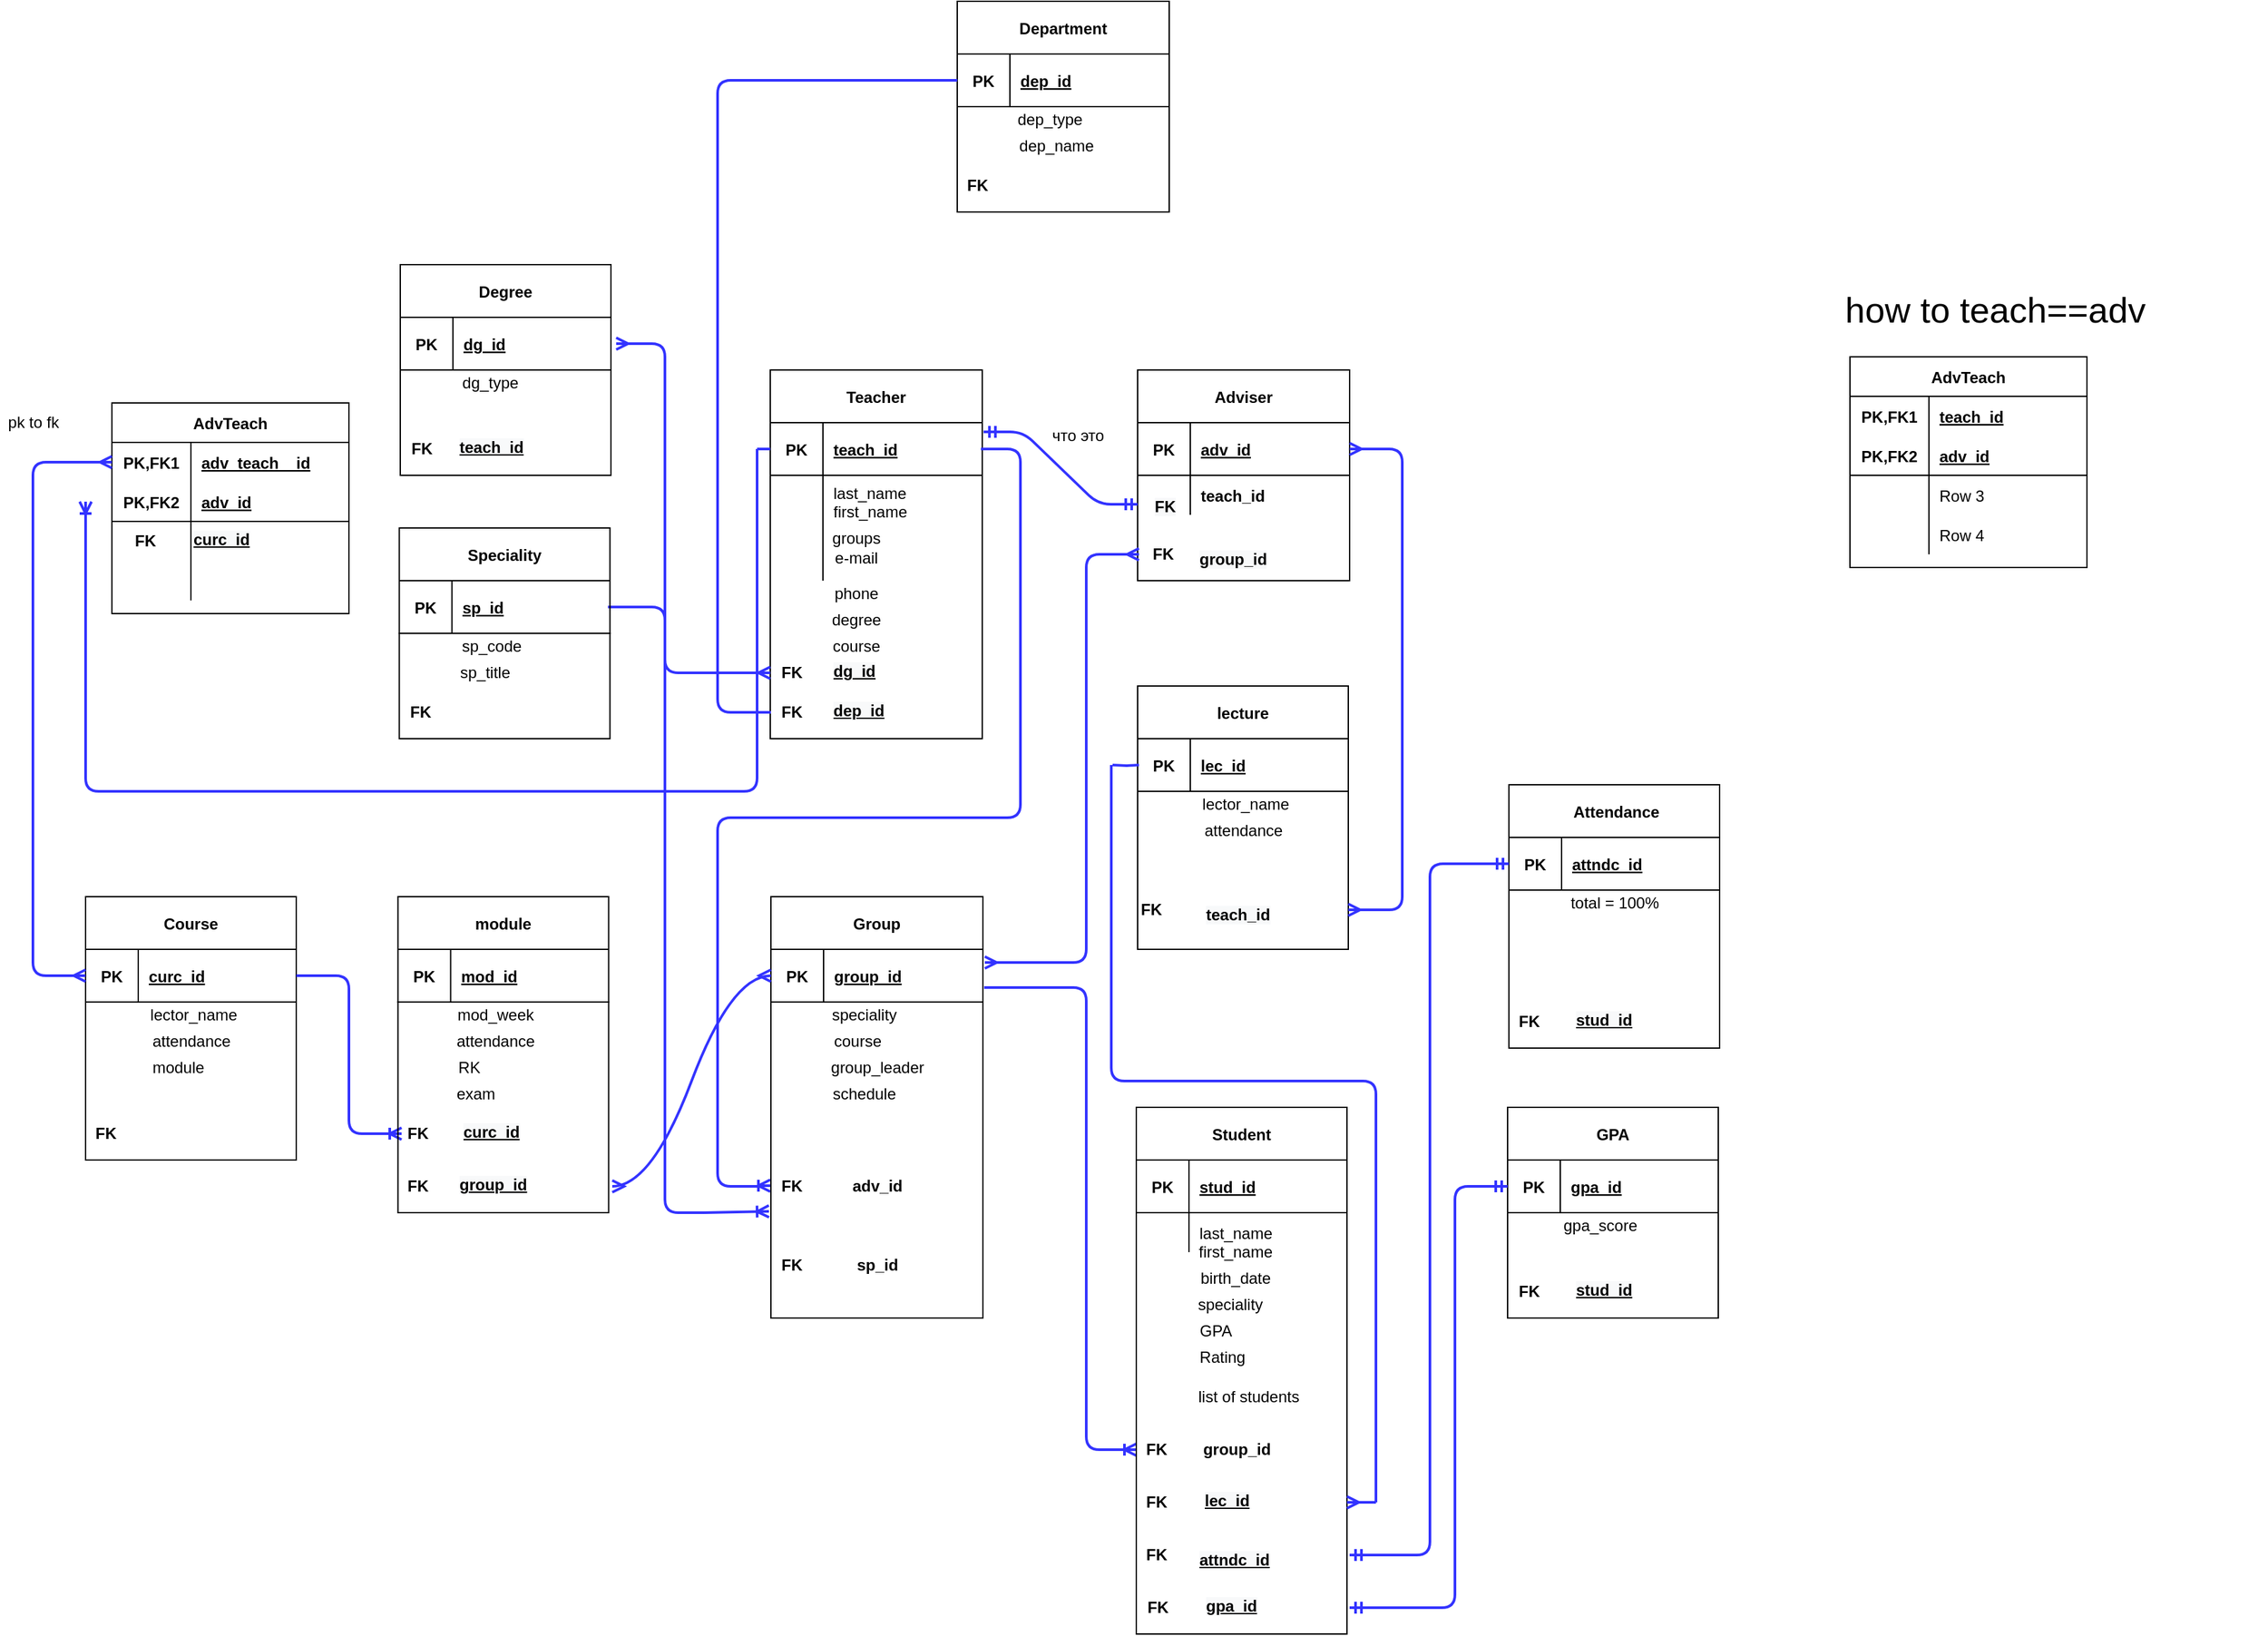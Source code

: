 <mxfile version="13.6.10" type="github"><diagram id="R2lEEEUBdFMjLlhIrx00" name="Page-1"><mxGraphModel dx="1636" dy="1722" grid="1" gridSize="10" guides="1" tooltips="1" connect="1" arrows="1" fold="1" page="1" pageScale="1" pageWidth="850" pageHeight="1100" math="0" shadow="0" extFonts="Permanent Marker^https://fonts.googleapis.com/css?family=Permanent+Marker"><root><mxCell id="0"/><mxCell id="1" parent="0"/><mxCell id="i5uj6cN08diidUBK15VX-18" value="&lt;b&gt;FK&lt;/b&gt;" style="text;html=1;align=center;verticalAlign=middle;resizable=0;points=[];autosize=1;" parent="1" vertex="1"><mxGeometry x="358" y="970" width="30" height="20" as="geometry"/></mxCell><mxCell id="i5uj6cN08diidUBK15VX-21" value="first_name" style="text;html=1;align=center;verticalAlign=middle;resizable=0;points=[];autosize=1;" parent="1" vertex="1"><mxGeometry x="398" y="820" width="70" height="20" as="geometry"/></mxCell><mxCell id="i5uj6cN08diidUBK15VX-23" value="birth_date" style="text;html=1;align=center;verticalAlign=middle;resizable=0;points=[];autosize=1;" parent="1" vertex="1"><mxGeometry x="398" y="840" width="70" height="20" as="geometry"/></mxCell><mxCell id="i5uj6cN08diidUBK15VX-24" value="speciality" style="text;html=1;align=center;verticalAlign=middle;resizable=0;points=[];autosize=1;" parent="1" vertex="1"><mxGeometry x="399" y="860" width="60" height="20" as="geometry"/></mxCell><mxCell id="i5uj6cN08diidUBK15VX-26" value="GPA" style="text;html=1;align=center;verticalAlign=middle;resizable=0;points=[];autosize=1;" parent="1" vertex="1"><mxGeometry x="398" y="880" width="40" height="20" as="geometry"/></mxCell><mxCell id="i5uj6cN08diidUBK15VX-27" value="Rating" style="text;html=1;align=center;verticalAlign=middle;resizable=0;points=[];autosize=1;" parent="1" vertex="1"><mxGeometry x="398" y="900" width="50" height="20" as="geometry"/></mxCell><mxCell id="i5uj6cN08diidUBK15VX-62" value="speciality" style="text;html=1;align=center;verticalAlign=middle;resizable=0;points=[];autosize=1;" parent="1" vertex="1"><mxGeometry x="120.5" y="640" width="60" height="20" as="geometry"/></mxCell><mxCell id="i5uj6cN08diidUBK15VX-64" value="course" style="text;html=1;align=center;verticalAlign=middle;resizable=0;points=[];autosize=1;" parent="1" vertex="1"><mxGeometry x="120.5" y="660" width="50" height="20" as="geometry"/></mxCell><mxCell id="i5uj6cN08diidUBK15VX-66" value="group_leader" style="text;html=1;align=center;verticalAlign=middle;resizable=0;points=[];autosize=1;" parent="1" vertex="1"><mxGeometry x="115.5" y="680" width="90" height="20" as="geometry"/></mxCell><mxCell id="i5uj6cN08diidUBK15VX-68" value="schedule" style="text;html=1;align=center;verticalAlign=middle;resizable=0;points=[];autosize=1;" parent="1" vertex="1"><mxGeometry x="120.5" y="700" width="60" height="20" as="geometry"/></mxCell><mxCell id="i5uj6cN08diidUBK15VX-71" value="&lt;b&gt;FK&lt;/b&gt;" style="text;html=1;align=center;verticalAlign=middle;resizable=0;points=[];autosize=1;" parent="1" vertex="1"><mxGeometry x="80.5" y="770" width="30" height="20" as="geometry"/></mxCell><mxCell id="i5uj6cN08diidUBK15VX-191" value="Teacher" style="shape=table;startSize=40;container=1;collapsible=1;childLayout=tableLayout;fixedRows=1;rowLines=0;fontStyle=1;align=center;resizeLast=1;" parent="1" vertex="1"><mxGeometry x="80" y="160" width="161" height="280" as="geometry"/></mxCell><mxCell id="i5uj6cN08diidUBK15VX-192" value="" style="shape=partialRectangle;collapsible=0;dropTarget=0;pointerEvents=0;fillColor=none;points=[[0,0.5],[1,0.5]];portConstraint=eastwest;top=0;left=0;right=0;bottom=1;" parent="i5uj6cN08diidUBK15VX-191" vertex="1"><mxGeometry y="40" width="161" height="40" as="geometry"/></mxCell><mxCell id="i5uj6cN08diidUBK15VX-193" value="PK" style="shape=partialRectangle;overflow=hidden;connectable=0;fillColor=none;top=0;left=0;bottom=0;right=0;fontStyle=1;" parent="i5uj6cN08diidUBK15VX-192" vertex="1"><mxGeometry width="40" height="40" as="geometry"/></mxCell><mxCell id="i5uj6cN08diidUBK15VX-194" value="teach_id" style="shape=partialRectangle;overflow=hidden;connectable=0;fillColor=none;top=0;left=0;bottom=0;right=0;align=left;spacingLeft=6;fontStyle=5;" parent="i5uj6cN08diidUBK15VX-192" vertex="1"><mxGeometry x="40" width="121" height="40" as="geometry"/></mxCell><mxCell id="i5uj6cN08diidUBK15VX-198" style="edgeStyle=orthogonalEdgeStyle;rounded=0;orthogonalLoop=1;jettySize=auto;html=1;exitX=1;exitY=0.5;exitDx=0;exitDy=0;" parent="i5uj6cN08diidUBK15VX-191" source="i5uj6cN08diidUBK15VX-192" target="i5uj6cN08diidUBK15VX-192" edge="1"><mxGeometry relative="1" as="geometry"/></mxCell><mxCell id="i5uj6cN08diidUBK15VX-229" value="" style="shape=partialRectangle;collapsible=0;dropTarget=0;pointerEvents=0;fillColor=none;points=[[0,0.5],[1,0.5]];portConstraint=eastwest;top=0;left=0;right=0;bottom=0;" parent="i5uj6cN08diidUBK15VX-191" vertex="1"><mxGeometry y="80" width="161" height="40" as="geometry"/></mxCell><mxCell id="i5uj6cN08diidUBK15VX-230" value="" style="shape=partialRectangle;overflow=hidden;connectable=0;fillColor=none;top=0;left=0;bottom=0;right=0;" parent="i5uj6cN08diidUBK15VX-229" vertex="1"><mxGeometry width="40" height="40" as="geometry"/></mxCell><mxCell id="i5uj6cN08diidUBK15VX-231" value="last_name&#10;first_name" style="shape=partialRectangle;overflow=hidden;connectable=0;fillColor=none;top=0;left=0;bottom=0;right=0;align=left;spacingLeft=6;" parent="i5uj6cN08diidUBK15VX-229" vertex="1"><mxGeometry x="40" width="121" height="40" as="geometry"/></mxCell><mxCell id="i5uj6cN08diidUBK15VX-195" value="" style="shape=partialRectangle;collapsible=0;dropTarget=0;pointerEvents=0;fillColor=none;points=[[0,0.5],[1,0.5]];portConstraint=eastwest;top=0;left=0;right=0;bottom=0;" parent="i5uj6cN08diidUBK15VX-191" vertex="1"><mxGeometry y="120" width="161" height="40" as="geometry"/></mxCell><mxCell id="i5uj6cN08diidUBK15VX-196" value="" style="shape=partialRectangle;overflow=hidden;connectable=0;fillColor=none;top=0;left=0;bottom=0;right=0;" parent="i5uj6cN08diidUBK15VX-195" vertex="1"><mxGeometry width="40" height="40" as="geometry"/></mxCell><mxCell id="i5uj6cN08diidUBK15VX-197" value="" style="shape=partialRectangle;overflow=hidden;connectable=0;fillColor=none;top=0;left=0;bottom=0;right=0;align=left;spacingLeft=6;" parent="i5uj6cN08diidUBK15VX-195" vertex="1"><mxGeometry x="40" width="121" height="40" as="geometry"/></mxCell><mxCell id="i5uj6cN08diidUBK15VX-94" value="dep_type" style="text;html=1;align=center;verticalAlign=middle;resizable=0;points=[];autosize=1;" parent="1" vertex="1"><mxGeometry x="262" y="-40" width="60" height="20" as="geometry"/></mxCell><mxCell id="i5uj6cN08diidUBK15VX-95" value="dep_name" style="text;html=1;align=center;verticalAlign=middle;resizable=0;points=[];autosize=1;" parent="1" vertex="1"><mxGeometry x="262" y="-20" width="70" height="20" as="geometry"/></mxCell><mxCell id="i5uj6cN08diidUBK15VX-99" value="&lt;b&gt;FK&lt;/b&gt;" style="text;html=1;align=center;verticalAlign=middle;resizable=0;points=[];autosize=1;" parent="1" vertex="1"><mxGeometry x="222" y="10" width="30" height="20" as="geometry"/></mxCell><mxCell id="i5uj6cN08diidUBK15VX-100" value="sp_code" style="text;html=1;align=center;verticalAlign=middle;resizable=0;points=[];autosize=1;" parent="1" vertex="1"><mxGeometry x="-161.75" y="360" width="60" height="20" as="geometry"/></mxCell><mxCell id="i5uj6cN08diidUBK15VX-102" value="&lt;b&gt;FK&lt;/b&gt;" style="text;html=1;align=center;verticalAlign=middle;resizable=0;points=[];autosize=1;" parent="1" vertex="1"><mxGeometry x="-200.75" y="410" width="30" height="20" as="geometry"/></mxCell><mxCell id="i5uj6cN08diidUBK15VX-108" value="mod_week" style="text;html=1;align=center;verticalAlign=middle;resizable=0;points=[];autosize=1;" parent="1" vertex="1"><mxGeometry x="-163.75" y="640" width="70" height="20" as="geometry"/></mxCell><mxCell id="i5uj6cN08diidUBK15VX-109" value="attendance" style="text;html=1;align=center;verticalAlign=middle;resizable=0;points=[];autosize=1;" parent="1" vertex="1"><mxGeometry x="-163.75" y="660" width="70" height="20" as="geometry"/></mxCell><mxCell id="i5uj6cN08diidUBK15VX-110" value="&lt;b&gt;FK&lt;/b&gt;" style="text;html=1;align=center;verticalAlign=middle;resizable=0;points=[];autosize=1;" parent="1" vertex="1"><mxGeometry x="-202.75" y="730" width="30" height="20" as="geometry"/></mxCell><mxCell id="i5uj6cN08diidUBK15VX-185" value="degree" style="text;html=1;align=center;verticalAlign=middle;resizable=0;points=[];autosize=1;" parent="1" vertex="1"><mxGeometry x="120" y="340" width="50" height="20" as="geometry"/></mxCell><mxCell id="i5uj6cN08diidUBK15VX-187" value="phone" style="text;html=1;align=center;verticalAlign=middle;resizable=0;points=[];autosize=1;" parent="1" vertex="1"><mxGeometry x="120" y="320" width="50" height="20" as="geometry"/></mxCell><mxCell id="i5uj6cN08diidUBK15VX-188" value="course" style="text;html=1;align=center;verticalAlign=middle;resizable=0;points=[];autosize=1;" parent="1" vertex="1"><mxGeometry x="120" y="360" width="50" height="20" as="geometry"/></mxCell><mxCell id="i5uj6cN08diidUBK15VX-189" value="groups&lt;br&gt;e-mail" style="text;html=1;align=center;verticalAlign=middle;resizable=0;points=[];autosize=1;" parent="1" vertex="1"><mxGeometry x="120" y="280" width="50" height="30" as="geometry"/></mxCell><mxCell id="i5uj6cN08diidUBK15VX-190" value="&lt;b&gt;FK&lt;/b&gt;" style="text;html=1;align=center;verticalAlign=middle;resizable=0;points=[];autosize=1;" parent="1" vertex="1"><mxGeometry x="80.5" y="410" width="30" height="20" as="geometry"/></mxCell><mxCell id="i5uj6cN08diidUBK15VX-220" value="&lt;b&gt;group_id&lt;/b&gt;" style="text;html=1;align=center;verticalAlign=middle;resizable=0;points=[];autosize=1;" parent="1" vertex="1"><mxGeometry x="399" y="970" width="70" height="20" as="geometry"/></mxCell><mxCell id="t2gqi0FVWNy471JVDvcs-2" value="" style="edgeStyle=elbowEdgeStyle;fontSize=12;html=1;endArrow=ERoneToMany;strokeWidth=2;strokeColor=#3333FF;endFill=0;exitX=1.006;exitY=0.725;exitDx=0;exitDy=0;exitPerimeter=0;" parent="1" source="i5uj6cN08diidUBK15VX-53" edge="1"><mxGeometry width="100" height="100" relative="1" as="geometry"><mxPoint x="249" y="630" as="sourcePoint"/><mxPoint x="358" y="980" as="targetPoint"/><Array as="points"><mxPoint x="320" y="760"/></Array></mxGeometry></mxCell><mxCell id="t2gqi0FVWNy471JVDvcs-3" value="" style="edgeStyle=entityRelationEdgeStyle;fontSize=12;html=1;endArrow=none;strokeColor=#3333FF;strokeWidth=2;endFill=0;" parent="1" edge="1"><mxGeometry width="100" height="100" relative="1" as="geometry"><mxPoint x="240" y="220" as="sourcePoint"/><mxPoint x="70" y="780" as="targetPoint"/></mxGeometry></mxCell><mxCell id="t2gqi0FVWNy471JVDvcs-4" value="&lt;b&gt;adv_id&lt;/b&gt;" style="text;html=1;align=center;verticalAlign=middle;resizable=0;points=[];autosize=1;" parent="1" vertex="1"><mxGeometry x="136" y="770" width="50" height="20" as="geometry"/></mxCell><mxCell id="t2gqi0FVWNy471JVDvcs-5" value="&lt;meta charset=&quot;utf-8&quot;&gt;&lt;b style=&quot;color: rgb(0, 0, 0); font-family: helvetica; font-size: 12px; font-style: normal; letter-spacing: normal; text-align: center; text-indent: 0px; text-transform: none; word-spacing: 0px; background-color: rgb(248, 249, 250);&quot;&gt;FK&lt;/b&gt;" style="text;whiteSpace=wrap;html=1;" parent="1" vertex="1"><mxGeometry x="370" y="250" width="40" height="30" as="geometry"/></mxCell><mxCell id="i5uj6cN08diidUBK15VX-28" value="Adviser" style="shape=table;startSize=40;container=1;collapsible=1;childLayout=tableLayout;fixedRows=1;rowLines=0;fontStyle=1;align=center;resizeLast=1;" parent="1" vertex="1"><mxGeometry x="359" y="160" width="161" height="160" as="geometry"/></mxCell><mxCell id="i5uj6cN08diidUBK15VX-29" value="" style="shape=partialRectangle;collapsible=0;dropTarget=0;pointerEvents=0;fillColor=none;points=[[0,0.5],[1,0.5]];portConstraint=eastwest;top=0;left=0;right=0;bottom=1;" parent="i5uj6cN08diidUBK15VX-28" vertex="1"><mxGeometry y="40" width="161" height="40" as="geometry"/></mxCell><mxCell id="i5uj6cN08diidUBK15VX-30" value="PK" style="shape=partialRectangle;overflow=hidden;connectable=0;fillColor=none;top=0;left=0;bottom=0;right=0;fontStyle=1;" parent="i5uj6cN08diidUBK15VX-29" vertex="1"><mxGeometry width="40" height="40" as="geometry"/></mxCell><mxCell id="i5uj6cN08diidUBK15VX-31" value="adv_id" style="shape=partialRectangle;overflow=hidden;connectable=0;fillColor=none;top=0;left=0;bottom=0;right=0;align=left;spacingLeft=6;fontStyle=5;" parent="i5uj6cN08diidUBK15VX-29" vertex="1"><mxGeometry x="40" width="121" height="40" as="geometry"/></mxCell><mxCell id="i5uj6cN08diidUBK15VX-35" style="edgeStyle=orthogonalEdgeStyle;rounded=0;orthogonalLoop=1;jettySize=auto;html=1;exitX=1;exitY=0.5;exitDx=0;exitDy=0;" parent="i5uj6cN08diidUBK15VX-28" source="i5uj6cN08diidUBK15VX-29" target="i5uj6cN08diidUBK15VX-29" edge="1"><mxGeometry relative="1" as="geometry"/></mxCell><mxCell id="i5uj6cN08diidUBK15VX-32" value="" style="shape=partialRectangle;collapsible=0;dropTarget=0;pointerEvents=0;fillColor=none;points=[[0,0.5],[1,0.5]];portConstraint=eastwest;top=0;left=0;right=0;bottom=0;" parent="i5uj6cN08diidUBK15VX-28" vertex="1"><mxGeometry y="80" width="161" height="30" as="geometry"/></mxCell><mxCell id="i5uj6cN08diidUBK15VX-33" value="" style="shape=partialRectangle;overflow=hidden;connectable=0;fillColor=none;top=0;left=0;bottom=0;right=0;" parent="i5uj6cN08diidUBK15VX-32" vertex="1"><mxGeometry width="40" height="30" as="geometry"/></mxCell><mxCell id="i5uj6cN08diidUBK15VX-34" value="teach_id" style="shape=partialRectangle;overflow=hidden;connectable=0;fillColor=none;top=0;left=0;bottom=0;right=0;align=left;spacingLeft=6;fontStyle=1" parent="i5uj6cN08diidUBK15VX-32" vertex="1"><mxGeometry x="40" width="121" height="30" as="geometry"/></mxCell><mxCell id="t2gqi0FVWNy471JVDvcs-6" value="" style="edgeStyle=entityRelationEdgeStyle;fontSize=12;html=1;endArrow=ERmandOne;startArrow=ERmandOne;strokeColor=#3333FF;strokeWidth=2;entryX=0;entryY=0.734;entryDx=0;entryDy=0;entryPerimeter=0;exitX=1.006;exitY=0.175;exitDx=0;exitDy=0;exitPerimeter=0;" parent="1" source="i5uj6cN08diidUBK15VX-192" target="i5uj6cN08diidUBK15VX-32" edge="1"><mxGeometry width="100" height="100" relative="1" as="geometry"><mxPoint x="-20" y="430" as="sourcePoint"/><mxPoint x="80" y="330" as="targetPoint"/></mxGeometry></mxCell><mxCell id="t2gqi0FVWNy471JVDvcs-7" value="&amp;nbsp; &amp;nbsp; &amp;nbsp; &amp;nbsp;lector_name" style="text;html=1;align=center;verticalAlign=middle;resizable=0;points=[];autosize=1;" parent="1" vertex="1"><mxGeometry x="379" y="480" width="100" height="20" as="geometry"/></mxCell><mxCell id="t2gqi0FVWNy471JVDvcs-8" value="attendance" style="text;html=1;align=center;verticalAlign=middle;resizable=0;points=[];autosize=1;" parent="1" vertex="1"><mxGeometry x="404" y="500" width="70" height="20" as="geometry"/></mxCell><mxCell id="t2gqi0FVWNy471JVDvcs-9" value="&lt;b&gt;FK&lt;/b&gt;" style="text;html=1;align=center;verticalAlign=middle;resizable=0;points=[];autosize=1;" parent="1" vertex="1"><mxGeometry x="354" y="560" width="30" height="20" as="geometry"/></mxCell><mxCell id="t2gqi0FVWNy471JVDvcs-16" value="sp_title" style="text;html=1;align=center;verticalAlign=middle;resizable=0;points=[];autosize=1;" parent="1" vertex="1"><mxGeometry x="-161.75" y="380" width="50" height="20" as="geometry"/></mxCell><mxCell id="t2gqi0FVWNy471JVDvcs-17" value="" style="edgeStyle=entityRelationEdgeStyle;fontSize=12;html=1;endArrow=ERoneToMany;strokeWidth=2;exitX=1.016;exitY=0.109;exitDx=0;exitDy=0;exitPerimeter=0;strokeColor=none;rounded=0;" parent="1" source="i5uj6cN08diidUBK15VX-103" edge="1"><mxGeometry width="100" height="100" relative="1" as="geometry"><mxPoint x="10" y="300" as="sourcePoint"/><mxPoint x="70" y="790" as="targetPoint"/></mxGeometry></mxCell><mxCell id="t2gqi0FVWNy471JVDvcs-18" value="" style="edgeStyle=entityRelationEdgeStyle;fontSize=12;html=1;endArrow=none;strokeColor=#3333FF;strokeWidth=2;rounded=1;endFill=0;" parent="1" edge="1"><mxGeometry width="100" height="100" relative="1" as="geometry"><mxPoint x="-30" y="340" as="sourcePoint"/><mxPoint x="30" y="800" as="targetPoint"/></mxGeometry></mxCell><mxCell id="t2gqi0FVWNy471JVDvcs-19" value="&lt;b&gt;FK&lt;/b&gt;" style="text;html=1;align=center;verticalAlign=middle;resizable=0;points=[];autosize=1;" parent="1" vertex="1"><mxGeometry x="80.5" y="830" width="30" height="20" as="geometry"/></mxCell><mxCell id="t2gqi0FVWNy471JVDvcs-20" value="&lt;b&gt;sp_id&lt;/b&gt;" style="text;html=1;align=center;verticalAlign=middle;resizable=0;points=[];autosize=1;" parent="1" vertex="1"><mxGeometry x="136" y="830" width="50" height="20" as="geometry"/></mxCell><mxCell id="t2gqi0FVWNy471JVDvcs-11" value="lecture" style="shape=table;startSize=40;container=1;collapsible=1;childLayout=tableLayout;fixedRows=1;rowLines=0;fontStyle=1;align=center;resizeLast=1;" parent="1" vertex="1"><mxGeometry x="359" y="400" width="160" height="200" as="geometry"/></mxCell><mxCell id="t2gqi0FVWNy471JVDvcs-12" value="" style="shape=partialRectangle;collapsible=0;dropTarget=0;pointerEvents=0;fillColor=none;points=[[0,0.5],[1,0.5]];portConstraint=eastwest;top=0;left=0;right=0;bottom=1;" parent="t2gqi0FVWNy471JVDvcs-11" vertex="1"><mxGeometry y="40" width="160" height="40" as="geometry"/></mxCell><mxCell id="t2gqi0FVWNy471JVDvcs-13" value="PK" style="shape=partialRectangle;overflow=hidden;connectable=0;fillColor=none;top=0;left=0;bottom=0;right=0;fontStyle=1;" parent="t2gqi0FVWNy471JVDvcs-12" vertex="1"><mxGeometry width="40" height="40" as="geometry"/></mxCell><mxCell id="t2gqi0FVWNy471JVDvcs-14" value="lec_id" style="shape=partialRectangle;overflow=hidden;connectable=0;fillColor=none;top=0;left=0;bottom=0;right=0;align=left;spacingLeft=6;fontStyle=5;" parent="t2gqi0FVWNy471JVDvcs-12" vertex="1"><mxGeometry x="40" width="120" height="40" as="geometry"/></mxCell><mxCell id="t2gqi0FVWNy471JVDvcs-15" style="edgeStyle=orthogonalEdgeStyle;rounded=0;orthogonalLoop=1;jettySize=auto;html=1;exitX=1;exitY=0.5;exitDx=0;exitDy=0;" parent="t2gqi0FVWNy471JVDvcs-11" edge="1"><mxGeometry relative="1" as="geometry"><mxPoint x="567" y="-250" as="sourcePoint"/><mxPoint x="567" y="-250" as="targetPoint"/></mxGeometry></mxCell><mxCell id="C-vyLk0tnHw3VtMMgP7b-23" value="Student" style="shape=table;startSize=40;container=1;collapsible=1;childLayout=tableLayout;fixedRows=1;rowLines=0;fontStyle=1;align=center;resizeLast=1;" parent="1" vertex="1"><mxGeometry x="358" y="720" width="160" height="400" as="geometry"/></mxCell><mxCell id="C-vyLk0tnHw3VtMMgP7b-24" value="" style="shape=partialRectangle;collapsible=0;dropTarget=0;pointerEvents=0;fillColor=none;points=[[0,0.5],[1,0.5]];portConstraint=eastwest;top=0;left=0;right=0;bottom=1;" parent="C-vyLk0tnHw3VtMMgP7b-23" vertex="1"><mxGeometry y="40" width="160" height="40" as="geometry"/></mxCell><mxCell id="C-vyLk0tnHw3VtMMgP7b-25" value="PK" style="shape=partialRectangle;overflow=hidden;connectable=0;fillColor=none;top=0;left=0;bottom=0;right=0;fontStyle=1;" parent="C-vyLk0tnHw3VtMMgP7b-24" vertex="1"><mxGeometry width="40" height="40" as="geometry"/></mxCell><mxCell id="C-vyLk0tnHw3VtMMgP7b-26" value="stud_id" style="shape=partialRectangle;overflow=hidden;connectable=0;fillColor=none;top=0;left=0;bottom=0;right=0;align=left;spacingLeft=6;fontStyle=5;" parent="C-vyLk0tnHw3VtMMgP7b-24" vertex="1"><mxGeometry x="40" width="120" height="40" as="geometry"/></mxCell><mxCell id="C-vyLk0tnHw3VtMMgP7b-27" value="" style="shape=partialRectangle;collapsible=0;dropTarget=0;pointerEvents=0;fillColor=none;points=[[0,0.5],[1,0.5]];portConstraint=eastwest;top=0;left=0;right=0;bottom=0;" parent="C-vyLk0tnHw3VtMMgP7b-23" vertex="1"><mxGeometry y="80" width="160" height="30" as="geometry"/></mxCell><mxCell id="C-vyLk0tnHw3VtMMgP7b-28" value="" style="shape=partialRectangle;overflow=hidden;connectable=0;fillColor=none;top=0;left=0;bottom=0;right=0;" parent="C-vyLk0tnHw3VtMMgP7b-27" vertex="1"><mxGeometry width="40" height="30" as="geometry"/></mxCell><mxCell id="C-vyLk0tnHw3VtMMgP7b-29" value="last_name" style="shape=partialRectangle;overflow=hidden;connectable=0;fillColor=none;top=0;left=0;bottom=0;right=0;align=left;spacingLeft=6;" parent="C-vyLk0tnHw3VtMMgP7b-27" vertex="1"><mxGeometry x="40" width="120" height="30" as="geometry"/></mxCell><mxCell id="i5uj6cN08diidUBK15VX-25" style="edgeStyle=orthogonalEdgeStyle;rounded=0;orthogonalLoop=1;jettySize=auto;html=1;exitX=1;exitY=0.5;exitDx=0;exitDy=0;" parent="C-vyLk0tnHw3VtMMgP7b-23" source="C-vyLk0tnHw3VtMMgP7b-24" target="C-vyLk0tnHw3VtMMgP7b-24" edge="1"><mxGeometry relative="1" as="geometry"/></mxCell><mxCell id="t2gqi0FVWNy471JVDvcs-21" value="" style="endArrow=none;html=1;strokeColor=#3333FF;strokeWidth=2;" parent="1" edge="1"><mxGeometry width="50" height="50" relative="1" as="geometry"><mxPoint x="-43.25" y="340" as="sourcePoint"/><mxPoint x="-30" y="340" as="targetPoint"/></mxGeometry></mxCell><mxCell id="t2gqi0FVWNy471JVDvcs-22" value="" style="endArrow=ERoneToMany;html=1;strokeColor=#3333FF;strokeWidth=2;endFill=0;" parent="1" edge="1"><mxGeometry width="50" height="50" relative="1" as="geometry"><mxPoint x="30" y="800" as="sourcePoint"/><mxPoint x="79" y="799" as="targetPoint"/><Array as="points"/></mxGeometry></mxCell><mxCell id="t2gqi0FVWNy471JVDvcs-23" value="" style="endArrow=ERoneToMany;html=1;strokeColor=#3333FF;strokeWidth=2;endFill=0;" parent="1" edge="1"><mxGeometry width="50" height="50" relative="1" as="geometry"><mxPoint x="70" y="779.5" as="sourcePoint"/><mxPoint x="80" y="779.5" as="targetPoint"/><Array as="points"/></mxGeometry></mxCell><mxCell id="i5uj6cN08diidUBK15VX-89" value="Department" style="shape=table;startSize=40;container=1;collapsible=1;childLayout=tableLayout;fixedRows=1;rowLines=0;fontStyle=1;align=center;resizeLast=1;" parent="1" vertex="1"><mxGeometry x="222" y="-120" width="161" height="160" as="geometry"/></mxCell><mxCell id="i5uj6cN08diidUBK15VX-90" value="" style="shape=partialRectangle;collapsible=0;dropTarget=0;pointerEvents=0;fillColor=none;points=[[0,0.5],[1,0.5]];portConstraint=eastwest;top=0;left=0;right=0;bottom=1;" parent="i5uj6cN08diidUBK15VX-89" vertex="1"><mxGeometry y="40" width="161" height="40" as="geometry"/></mxCell><mxCell id="i5uj6cN08diidUBK15VX-91" value="PK" style="shape=partialRectangle;overflow=hidden;connectable=0;fillColor=none;top=0;left=0;bottom=0;right=0;fontStyle=1;" parent="i5uj6cN08diidUBK15VX-90" vertex="1"><mxGeometry width="40" height="40" as="geometry"/></mxCell><mxCell id="i5uj6cN08diidUBK15VX-92" value="dep_id" style="shape=partialRectangle;overflow=hidden;connectable=0;fillColor=none;top=0;left=0;bottom=0;right=0;align=left;spacingLeft=6;fontStyle=5;" parent="i5uj6cN08diidUBK15VX-90" vertex="1"><mxGeometry x="40" width="121" height="40" as="geometry"/></mxCell><mxCell id="i5uj6cN08diidUBK15VX-93" style="edgeStyle=orthogonalEdgeStyle;rounded=0;orthogonalLoop=1;jettySize=auto;html=1;exitX=1;exitY=0.5;exitDx=0;exitDy=0;" parent="i5uj6cN08diidUBK15VX-89" source="i5uj6cN08diidUBK15VX-90" target="i5uj6cN08diidUBK15VX-90" edge="1"><mxGeometry relative="1" as="geometry"/></mxCell><mxCell id="t2gqi0FVWNy471JVDvcs-25" value="" style="fontSize=12;html=1;endArrow=none;strokeColor=#3333FF;strokeWidth=2;edgeStyle=elbowEdgeStyle;elbow=vertical;exitX=0;exitY=0.5;exitDx=0;exitDy=0;endFill=0;" parent="1" source="i5uj6cN08diidUBK15VX-90" target="i5uj6cN08diidUBK15VX-190" edge="1"><mxGeometry width="100" height="100" relative="1" as="geometry"><mxPoint x="170" y="170" as="sourcePoint"/><mxPoint x="270" y="70" as="targetPoint"/><Array as="points"><mxPoint x="40" y="120"/></Array></mxGeometry></mxCell><mxCell id="t2gqi0FVWNy471JVDvcs-28" value="" style="edgeStyle=elbowEdgeStyle;fontSize=12;html=1;endArrow=ERmany;startArrow=ERmany;strokeColor=#3333FF;strokeWidth=2;exitX=1;exitY=0.5;exitDx=0;exitDy=0;" parent="1" source="i5uj6cN08diidUBK15VX-29" edge="1"><mxGeometry width="100" height="100" relative="1" as="geometry"><mxPoint x="689" y="460" as="sourcePoint"/><mxPoint x="519" y="570" as="targetPoint"/><Array as="points"><mxPoint x="560" y="380"/></Array></mxGeometry></mxCell><mxCell id="t2gqi0FVWNy471JVDvcs-30" value="&lt;b style=&quot;color: rgb(0 , 0 , 0) ; font-family: &amp;#34;helvetica&amp;#34; ; font-size: 12px ; font-style: normal ; letter-spacing: normal ; text-align: center ; text-indent: 0px ; text-transform: none ; word-spacing: 0px ; background-color: rgb(248 , 249 , 250)&quot;&gt;teach_id&lt;/b&gt;" style="text;whiteSpace=wrap;html=1;" parent="1" vertex="1"><mxGeometry x="409" y="560" width="60" height="30" as="geometry"/></mxCell><mxCell id="t2gqi0FVWNy471JVDvcs-31" value="" style="edgeStyle=entityRelationEdgeStyle;fontSize=12;html=1;endArrow=none;startArrow=none;strokeColor=#3333FF;strokeWidth=2;endFill=0;startFill=0;" parent="1" edge="1"><mxGeometry width="100" height="100" relative="1" as="geometry"><mxPoint x="290" y="610" as="sourcePoint"/><mxPoint x="350" y="300" as="targetPoint"/></mxGeometry></mxCell><mxCell id="t2gqi0FVWNy471JVDvcs-32" value="&lt;b&gt;FK&lt;/b&gt;" style="text;html=1;align=center;verticalAlign=middle;resizable=0;points=[];autosize=1;" parent="1" vertex="1"><mxGeometry x="363" y="290" width="30" height="20" as="geometry"/></mxCell><mxCell id="t2gqi0FVWNy471JVDvcs-33" value="&lt;b style=&quot;color: rgb(0 , 0 , 0) ; font-family: &amp;#34;helvetica&amp;#34; ; font-size: 12px ; font-style: normal ; letter-spacing: normal ; text-align: center ; text-indent: 0px ; text-transform: none ; word-spacing: 0px ; background-color: rgb(248 , 249 , 250)&quot;&gt;group_id&lt;/b&gt;" style="text;whiteSpace=wrap;html=1;" parent="1" vertex="1"><mxGeometry x="404" y="290" width="60" height="30" as="geometry"/></mxCell><mxCell id="t2gqi0FVWNy471JVDvcs-35" value="" style="endArrow=none;html=1;rounded=0;strokeColor=#3333FF;strokeWidth=2;endFill=0;startArrow=ERmany;startFill=0;exitX=1.009;exitY=0.25;exitDx=0;exitDy=0;exitPerimeter=0;" parent="1" source="i5uj6cN08diidUBK15VX-53" edge="1"><mxGeometry relative="1" as="geometry"><mxPoint x="270" y="540" as="sourcePoint"/><mxPoint x="290" y="610" as="targetPoint"/></mxGeometry></mxCell><mxCell id="t2gqi0FVWNy471JVDvcs-36" value="" style="endArrow=ERmany;html=1;rounded=0;strokeColor=#3333FF;strokeWidth=2;endFill=0;startArrow=none;startFill=0;" parent="1" edge="1"><mxGeometry relative="1" as="geometry"><mxPoint x="350" y="300" as="sourcePoint"/><mxPoint x="360" y="300" as="targetPoint"/></mxGeometry></mxCell><mxCell id="i5uj6cN08diidUBK15VX-52" value="Group" style="shape=table;startSize=40;container=1;collapsible=1;childLayout=tableLayout;fixedRows=1;rowLines=0;fontStyle=1;align=center;resizeLast=1;" parent="1" vertex="1"><mxGeometry x="80.5" y="560" width="161" height="320" as="geometry"/></mxCell><mxCell id="i5uj6cN08diidUBK15VX-53" value="" style="shape=partialRectangle;collapsible=0;dropTarget=0;pointerEvents=0;fillColor=none;points=[[0,0.5],[1,0.5]];portConstraint=eastwest;top=0;left=0;right=0;bottom=1;" parent="i5uj6cN08diidUBK15VX-52" vertex="1"><mxGeometry y="40" width="161" height="40" as="geometry"/></mxCell><mxCell id="i5uj6cN08diidUBK15VX-54" value="PK" style="shape=partialRectangle;overflow=hidden;connectable=0;fillColor=none;top=0;left=0;bottom=0;right=0;fontStyle=1;" parent="i5uj6cN08diidUBK15VX-53" vertex="1"><mxGeometry width="40" height="40" as="geometry"/></mxCell><mxCell id="i5uj6cN08diidUBK15VX-55" value="group_id" style="shape=partialRectangle;overflow=hidden;connectable=0;fillColor=none;top=0;left=0;bottom=0;right=0;align=left;spacingLeft=6;fontStyle=5;" parent="i5uj6cN08diidUBK15VX-53" vertex="1"><mxGeometry x="40" width="121" height="40" as="geometry"/></mxCell><mxCell id="i5uj6cN08diidUBK15VX-59" style="edgeStyle=orthogonalEdgeStyle;rounded=0;orthogonalLoop=1;jettySize=auto;html=1;exitX=1;exitY=0.5;exitDx=0;exitDy=0;" parent="i5uj6cN08diidUBK15VX-52" source="i5uj6cN08diidUBK15VX-53" target="i5uj6cN08diidUBK15VX-53" edge="1"><mxGeometry relative="1" as="geometry"/></mxCell><mxCell id="t2gqi0FVWNy471JVDvcs-38" value="" style="edgeStyle=entityRelationEdgeStyle;fontSize=12;html=1;endArrow=ERmany;startArrow=ERmany;strokeColor=#3333FF;strokeWidth=2;entryX=0;entryY=0.5;entryDx=0;entryDy=0;curved=1;" parent="1" target="i5uj6cN08diidUBK15VX-53" edge="1"><mxGeometry width="100" height="100" relative="1" as="geometry"><mxPoint x="-40" y="780" as="sourcePoint"/><mxPoint x="140" y="710" as="targetPoint"/></mxGeometry></mxCell><mxCell id="t2gqi0FVWNy471JVDvcs-39" value="&amp;nbsp; &amp;nbsp; &amp;nbsp; &amp;nbsp;lector_name" style="text;html=1;align=center;verticalAlign=middle;resizable=0;points=[];autosize=1;" parent="1" vertex="1"><mxGeometry x="-420" y="640" width="100" height="20" as="geometry"/></mxCell><mxCell id="t2gqi0FVWNy471JVDvcs-40" value="attendance" style="text;html=1;align=center;verticalAlign=middle;resizable=0;points=[];autosize=1;" parent="1" vertex="1"><mxGeometry x="-395" y="660" width="70" height="20" as="geometry"/></mxCell><mxCell id="t2gqi0FVWNy471JVDvcs-41" value="&lt;b&gt;FK&lt;/b&gt;" style="text;html=1;align=center;verticalAlign=middle;resizable=0;points=[];autosize=1;" parent="1" vertex="1"><mxGeometry x="-440" y="730" width="30" height="20" as="geometry"/></mxCell><mxCell id="t2gqi0FVWNy471JVDvcs-42" value="module" style="text;html=1;align=center;verticalAlign=middle;resizable=0;points=[];autosize=1;" parent="1" vertex="1"><mxGeometry x="-395" y="680" width="50" height="20" as="geometry"/></mxCell><mxCell id="t2gqi0FVWNy471JVDvcs-43" value="Course" style="shape=table;startSize=40;container=1;collapsible=1;childLayout=tableLayout;fixedRows=1;rowLines=0;fontStyle=1;align=center;resizeLast=1;" parent="1" vertex="1"><mxGeometry x="-440" y="560" width="160" height="200" as="geometry"/></mxCell><mxCell id="t2gqi0FVWNy471JVDvcs-44" value="" style="shape=partialRectangle;collapsible=0;dropTarget=0;pointerEvents=0;fillColor=none;points=[[0,0.5],[1,0.5]];portConstraint=eastwest;top=0;left=0;right=0;bottom=1;" parent="t2gqi0FVWNy471JVDvcs-43" vertex="1"><mxGeometry y="40" width="160" height="40" as="geometry"/></mxCell><mxCell id="t2gqi0FVWNy471JVDvcs-45" value="PK" style="shape=partialRectangle;overflow=hidden;connectable=0;fillColor=none;top=0;left=0;bottom=0;right=0;fontStyle=1;" parent="t2gqi0FVWNy471JVDvcs-44" vertex="1"><mxGeometry width="40" height="40" as="geometry"/></mxCell><mxCell id="t2gqi0FVWNy471JVDvcs-46" value="curc_id" style="shape=partialRectangle;overflow=hidden;connectable=0;fillColor=none;top=0;left=0;bottom=0;right=0;align=left;spacingLeft=6;fontStyle=5;" parent="t2gqi0FVWNy471JVDvcs-44" vertex="1"><mxGeometry x="40" width="120" height="40" as="geometry"/></mxCell><mxCell id="t2gqi0FVWNy471JVDvcs-47" style="edgeStyle=orthogonalEdgeStyle;rounded=0;orthogonalLoop=1;jettySize=auto;html=1;exitX=1;exitY=0.5;exitDx=0;exitDy=0;" parent="t2gqi0FVWNy471JVDvcs-43" edge="1"><mxGeometry relative="1" as="geometry"><mxPoint x="567" y="-250" as="sourcePoint"/><mxPoint x="567" y="-250" as="targetPoint"/></mxGeometry></mxCell><mxCell id="t2gqi0FVWNy471JVDvcs-49" value="" style="edgeStyle=elbowEdgeStyle;fontSize=12;html=1;endArrow=ERoneToMany;strokeColor=#3333FF;strokeWidth=2;exitX=1;exitY=0.5;exitDx=0;exitDy=0;" parent="1" source="t2gqi0FVWNy471JVDvcs-44" edge="1"><mxGeometry width="100" height="100" relative="1" as="geometry"><mxPoint x="-310" y="700" as="sourcePoint"/><mxPoint x="-200" y="740" as="targetPoint"/></mxGeometry></mxCell><mxCell id="t2gqi0FVWNy471JVDvcs-50" value="&lt;meta charset=&quot;utf-8&quot;&gt;&lt;span style=&quot;color: rgb(0, 0, 0); font-family: helvetica; font-size: 12px; font-style: normal; font-weight: 700; letter-spacing: normal; text-align: left; text-indent: 0px; text-transform: none; word-spacing: 0px; background-color: rgb(248, 249, 250); text-decoration: underline; display: inline; float: none;&quot;&gt;curc_id&lt;/span&gt;" style="text;whiteSpace=wrap;html=1;" parent="1" vertex="1"><mxGeometry x="-155.25" y="725" width="110" height="30" as="geometry"/></mxCell><mxCell id="t2gqi0FVWNy471JVDvcs-51" value="&lt;b&gt;FK&lt;/b&gt;" style="text;html=1;align=center;verticalAlign=middle;resizable=0;points=[];autosize=1;" parent="1" vertex="1"><mxGeometry x="-202.75" y="770" width="30" height="20" as="geometry"/></mxCell><mxCell id="t2gqi0FVWNy471JVDvcs-52" value="&lt;meta charset=&quot;utf-8&quot;&gt;&lt;span style=&quot;color: rgb(0, 0, 0); font-family: helvetica; font-size: 12px; font-style: normal; font-weight: 700; letter-spacing: normal; text-align: left; text-indent: 0px; text-transform: none; word-spacing: 0px; background-color: rgb(248, 249, 250); text-decoration: underline; display: inline; float: none;&quot;&gt;group_id&lt;/span&gt;" style="text;whiteSpace=wrap;html=1;" parent="1" vertex="1"><mxGeometry x="-157.75" y="765" width="80" height="30" as="geometry"/></mxCell><mxCell id="t2gqi0FVWNy471JVDvcs-55" value="RK" style="text;html=1;align=center;verticalAlign=middle;resizable=0;points=[];autosize=1;" parent="1" vertex="1"><mxGeometry x="-163.75" y="680" width="30" height="20" as="geometry"/></mxCell><mxCell id="t2gqi0FVWNy471JVDvcs-56" value="exam" style="text;html=1;align=center;verticalAlign=middle;resizable=0;points=[];autosize=1;" parent="1" vertex="1"><mxGeometry x="-163.75" y="700" width="40" height="20" as="geometry"/></mxCell><mxCell id="t2gqi0FVWNy471JVDvcs-57" value="list of students" style="text;html=1;align=center;verticalAlign=middle;resizable=0;points=[];autosize=1;" parent="1" vertex="1"><mxGeometry x="398" y="930" width="90" height="20" as="geometry"/></mxCell><mxCell id="t2gqi0FVWNy471JVDvcs-59" value="" style="edgeStyle=elbowEdgeStyle;fontSize=12;html=1;endArrow=none;strokeColor=#3333FF;strokeWidth=2;elbow=vertical;endFill=0;" parent="1" edge="1"><mxGeometry width="100" height="100" relative="1" as="geometry"><mxPoint x="540" y="1020" as="sourcePoint"/><mxPoint x="339" y="460" as="targetPoint"/><Array as="points"><mxPoint x="428" y="700"/></Array></mxGeometry></mxCell><mxCell id="t2gqi0FVWNy471JVDvcs-61" value="" style="endArrow=none;html=1;rounded=1;strokeColor=#3333FF;strokeWidth=2;edgeStyle=orthogonalEdgeStyle;curved=1;" parent="1" edge="1"><mxGeometry relative="1" as="geometry"><mxPoint x="340" y="460" as="sourcePoint"/><mxPoint x="360" y="460" as="targetPoint"/></mxGeometry></mxCell><mxCell id="t2gqi0FVWNy471JVDvcs-62" value="" style="fontSize=12;html=1;endArrow=ERmany;strokeWidth=2;strokeColor=#3333FF;endFill=0;elbow=vertical;entryX=1;entryY=0.75;entryDx=0;entryDy=0;" parent="1" edge="1" target="C-vyLk0tnHw3VtMMgP7b-23"><mxGeometry width="100" height="100" relative="1" as="geometry"><mxPoint x="540" y="1020" as="sourcePoint"/><mxPoint x="520" y="980" as="targetPoint"/></mxGeometry></mxCell><mxCell id="TOEwaKtzOkNvhEg05Po8-4" value="&lt;meta charset=&quot;utf-8&quot;&gt;&lt;span style=&quot;color: rgb(0, 0, 0); font-family: helvetica; font-size: 12px; font-style: normal; font-weight: 700; letter-spacing: normal; text-align: left; text-indent: 0px; text-transform: none; word-spacing: 0px; background-color: rgb(248, 249, 250); text-decoration: underline; display: inline; float: none;&quot;&gt;dep_id&lt;/span&gt;" style="text;whiteSpace=wrap;html=1;" parent="1" vertex="1"><mxGeometry x="126" y="405" width="60" height="30" as="geometry"/></mxCell><mxCell id="TOEwaKtzOkNvhEg05Po8-5" value="dg_type" style="text;html=1;align=center;verticalAlign=middle;resizable=0;points=[];autosize=1;" parent="1" vertex="1"><mxGeometry x="-162.75" y="160" width="60" height="20" as="geometry"/></mxCell><mxCell id="TOEwaKtzOkNvhEg05Po8-6" value="&lt;b&gt;FK&lt;/b&gt;" style="text;html=1;align=center;verticalAlign=middle;resizable=0;points=[];autosize=1;" parent="1" vertex="1"><mxGeometry x="-200" y="210" width="30" height="20" as="geometry"/></mxCell><mxCell id="TOEwaKtzOkNvhEg05Po8-14" value="" style="edgeStyle=orthogonalEdgeStyle;fontSize=12;html=1;endArrow=ERmany;startArrow=ERmany;strokeColor=#3333FF;strokeWidth=2;" parent="1" edge="1"><mxGeometry width="100" height="100" relative="1" as="geometry"><mxPoint x="-37" y="140" as="sourcePoint"/><mxPoint x="80" y="390" as="targetPoint"/><Array as="points"><mxPoint y="140"/><mxPoint y="390"/></Array></mxGeometry></mxCell><mxCell id="TOEwaKtzOkNvhEg05Po8-15" value="&lt;b&gt;FK&lt;/b&gt;" style="text;html=1;align=center;verticalAlign=middle;resizable=0;points=[];autosize=1;" parent="1" vertex="1"><mxGeometry x="80.5" y="380" width="30" height="20" as="geometry"/></mxCell><mxCell id="TOEwaKtzOkNvhEg05Po8-16" value="&lt;span style=&quot;color: rgb(0 , 0 , 0) ; font-family: &amp;#34;helvetica&amp;#34; ; font-size: 12px ; font-style: normal ; font-weight: 700 ; letter-spacing: normal ; text-align: left ; text-indent: 0px ; text-transform: none ; word-spacing: 0px ; background-color: rgb(248 , 249 , 250) ; text-decoration: underline ; display: inline ; float: none&quot;&gt;dg_id&lt;/span&gt;" style="text;whiteSpace=wrap;html=1;" parent="1" vertex="1"><mxGeometry x="126" y="375" width="60" height="30" as="geometry"/></mxCell><mxCell id="TOEwaKtzOkNvhEg05Po8-17" value="" style="endArrow=none;html=1;rounded=0;strokeColor=#3333FF;strokeWidth=2;" parent="1" edge="1"><mxGeometry relative="1" as="geometry"><mxPoint x="78" y="421" as="sourcePoint"/><mxPoint x="78" y="421" as="targetPoint"/></mxGeometry></mxCell><mxCell id="aHFjnshdTtjgc60R7SNO-1" value="&lt;meta charset=&quot;utf-8&quot;&gt;&lt;span style=&quot;color: rgb(0, 0, 0); font-family: helvetica; font-size: 12px; font-style: normal; font-weight: 700; letter-spacing: normal; text-align: left; text-indent: 0px; text-transform: none; word-spacing: 0px; background-color: rgb(248, 249, 250); text-decoration: underline; display: inline; float: none;&quot;&gt;teach_id&lt;/span&gt;" style="text;whiteSpace=wrap;html=1;" vertex="1" parent="1"><mxGeometry x="-157.75" y="205" width="70" height="30" as="geometry"/></mxCell><mxCell id="aHFjnshdTtjgc60R7SNO-12" value="gpa_score" style="text;html=1;align=center;verticalAlign=middle;resizable=0;points=[];autosize=1;" vertex="1" parent="1"><mxGeometry x="675" y="800" width="70" height="20" as="geometry"/></mxCell><mxCell id="aHFjnshdTtjgc60R7SNO-13" value="&lt;b&gt;FK&lt;/b&gt;" style="text;html=1;align=center;verticalAlign=middle;resizable=0;points=[];autosize=1;" vertex="1" parent="1"><mxGeometry x="641" y="850" width="30" height="20" as="geometry"/></mxCell><mxCell id="aHFjnshdTtjgc60R7SNO-15" value="GPA" style="shape=table;startSize=40;container=1;collapsible=1;childLayout=tableLayout;fixedRows=1;rowLines=0;fontStyle=1;align=center;resizeLast=1;" vertex="1" parent="1"><mxGeometry x="640" y="720" width="160" height="160" as="geometry"/></mxCell><mxCell id="aHFjnshdTtjgc60R7SNO-16" value="" style="shape=partialRectangle;collapsible=0;dropTarget=0;pointerEvents=0;fillColor=none;points=[[0,0.5],[1,0.5]];portConstraint=eastwest;top=0;left=0;right=0;bottom=1;" vertex="1" parent="aHFjnshdTtjgc60R7SNO-15"><mxGeometry y="40" width="160" height="40" as="geometry"/></mxCell><mxCell id="aHFjnshdTtjgc60R7SNO-17" value="PK" style="shape=partialRectangle;overflow=hidden;connectable=0;fillColor=none;top=0;left=0;bottom=0;right=0;fontStyle=1;" vertex="1" parent="aHFjnshdTtjgc60R7SNO-16"><mxGeometry width="40" height="40" as="geometry"/></mxCell><mxCell id="aHFjnshdTtjgc60R7SNO-18" value="gpa_id" style="shape=partialRectangle;overflow=hidden;connectable=0;fillColor=none;top=0;left=0;bottom=0;right=0;align=left;spacingLeft=6;fontStyle=5;" vertex="1" parent="aHFjnshdTtjgc60R7SNO-16"><mxGeometry x="40" width="120" height="40" as="geometry"/></mxCell><mxCell id="aHFjnshdTtjgc60R7SNO-19" style="edgeStyle=orthogonalEdgeStyle;rounded=0;orthogonalLoop=1;jettySize=auto;html=1;exitX=1;exitY=0.5;exitDx=0;exitDy=0;" edge="1" parent="aHFjnshdTtjgc60R7SNO-15" source="aHFjnshdTtjgc60R7SNO-16" target="aHFjnshdTtjgc60R7SNO-16"><mxGeometry relative="1" as="geometry"/></mxCell><mxCell id="aHFjnshdTtjgc60R7SNO-21" value="&lt;meta charset=&quot;utf-8&quot;&gt;&lt;span style=&quot;color: rgb(0, 0, 0); font-family: helvetica; font-size: 12px; font-style: normal; font-weight: 700; letter-spacing: normal; text-align: left; text-indent: 0px; text-transform: none; word-spacing: 0px; background-color: rgb(248, 249, 250); text-decoration: underline; display: inline; float: none;&quot;&gt;stud_id&lt;/span&gt;" style="text;whiteSpace=wrap;html=1;" vertex="1" parent="1"><mxGeometry x="690" y="845" width="70" height="30" as="geometry"/></mxCell><mxCell id="aHFjnshdTtjgc60R7SNO-22" value="" style="edgeStyle=elbowEdgeStyle;fontSize=12;html=1;endArrow=ERmandOne;startArrow=ERmandOne;exitX=0;exitY=0.5;exitDx=0;exitDy=0;strokeColor=#3333FF;strokeWidth=2;" edge="1" parent="1" source="aHFjnshdTtjgc60R7SNO-16"><mxGeometry width="100" height="100" relative="1" as="geometry"><mxPoint x="540" y="900" as="sourcePoint"/><mxPoint x="520" y="1100" as="targetPoint"/><Array as="points"><mxPoint x="600" y="930"/></Array></mxGeometry></mxCell><mxCell id="aHFjnshdTtjgc60R7SNO-36" value="&lt;font style=&quot;font-size: 27px&quot;&gt;how to teach==adv&lt;/font&gt;" style="text;html=1;align=center;verticalAlign=middle;resizable=0;points=[];autosize=1;" vertex="1" parent="1"><mxGeometry x="890" y="100" width="240" height="30" as="geometry"/></mxCell><mxCell id="aHFjnshdTtjgc60R7SNO-23" value="AdvTeach" style="shape=table;startSize=30;container=1;collapsible=1;childLayout=tableLayout;fixedRows=1;rowLines=0;fontStyle=1;align=center;resizeLast=1;" vertex="1" parent="1"><mxGeometry x="900" y="150" width="180" height="160" as="geometry"/></mxCell><mxCell id="aHFjnshdTtjgc60R7SNO-24" value="" style="shape=partialRectangle;collapsible=0;dropTarget=0;pointerEvents=0;fillColor=none;top=0;left=0;bottom=0;right=0;points=[[0,0.5],[1,0.5]];portConstraint=eastwest;" vertex="1" parent="aHFjnshdTtjgc60R7SNO-23"><mxGeometry y="30" width="180" height="30" as="geometry"/></mxCell><mxCell id="aHFjnshdTtjgc60R7SNO-25" value="PK,FK1" style="shape=partialRectangle;connectable=0;fillColor=none;top=0;left=0;bottom=0;right=0;fontStyle=1;overflow=hidden;" vertex="1" parent="aHFjnshdTtjgc60R7SNO-24"><mxGeometry width="60" height="30" as="geometry"/></mxCell><mxCell id="aHFjnshdTtjgc60R7SNO-26" value="teach_id" style="shape=partialRectangle;connectable=0;fillColor=none;top=0;left=0;bottom=0;right=0;align=left;spacingLeft=6;fontStyle=5;overflow=hidden;" vertex="1" parent="aHFjnshdTtjgc60R7SNO-24"><mxGeometry x="60" width="120" height="30" as="geometry"/></mxCell><mxCell id="aHFjnshdTtjgc60R7SNO-27" value="" style="shape=partialRectangle;collapsible=0;dropTarget=0;pointerEvents=0;fillColor=none;top=0;left=0;bottom=1;right=0;points=[[0,0.5],[1,0.5]];portConstraint=eastwest;" vertex="1" parent="aHFjnshdTtjgc60R7SNO-23"><mxGeometry y="60" width="180" height="30" as="geometry"/></mxCell><mxCell id="aHFjnshdTtjgc60R7SNO-28" value="PK,FK2" style="shape=partialRectangle;connectable=0;fillColor=none;top=0;left=0;bottom=0;right=0;fontStyle=1;overflow=hidden;" vertex="1" parent="aHFjnshdTtjgc60R7SNO-27"><mxGeometry width="60" height="30" as="geometry"/></mxCell><mxCell id="aHFjnshdTtjgc60R7SNO-29" value="adv_id" style="shape=partialRectangle;connectable=0;fillColor=none;top=0;left=0;bottom=0;right=0;align=left;spacingLeft=6;fontStyle=5;overflow=hidden;" vertex="1" parent="aHFjnshdTtjgc60R7SNO-27"><mxGeometry x="60" width="120" height="30" as="geometry"/></mxCell><mxCell id="aHFjnshdTtjgc60R7SNO-30" value="" style="shape=partialRectangle;collapsible=0;dropTarget=0;pointerEvents=0;fillColor=none;top=0;left=0;bottom=0;right=0;points=[[0,0.5],[1,0.5]];portConstraint=eastwest;" vertex="1" parent="aHFjnshdTtjgc60R7SNO-23"><mxGeometry y="90" width="180" height="30" as="geometry"/></mxCell><mxCell id="aHFjnshdTtjgc60R7SNO-31" value="" style="shape=partialRectangle;connectable=0;fillColor=none;top=0;left=0;bottom=0;right=0;editable=1;overflow=hidden;" vertex="1" parent="aHFjnshdTtjgc60R7SNO-30"><mxGeometry width="60" height="30" as="geometry"/></mxCell><mxCell id="aHFjnshdTtjgc60R7SNO-32" value="Row 3" style="shape=partialRectangle;connectable=0;fillColor=none;top=0;left=0;bottom=0;right=0;align=left;spacingLeft=6;overflow=hidden;" vertex="1" parent="aHFjnshdTtjgc60R7SNO-30"><mxGeometry x="60" width="120" height="30" as="geometry"/></mxCell><mxCell id="aHFjnshdTtjgc60R7SNO-33" value="" style="shape=partialRectangle;collapsible=0;dropTarget=0;pointerEvents=0;fillColor=none;top=0;left=0;bottom=0;right=0;points=[[0,0.5],[1,0.5]];portConstraint=eastwest;" vertex="1" parent="aHFjnshdTtjgc60R7SNO-23"><mxGeometry y="120" width="180" height="30" as="geometry"/></mxCell><mxCell id="aHFjnshdTtjgc60R7SNO-34" value="" style="shape=partialRectangle;connectable=0;fillColor=none;top=0;left=0;bottom=0;right=0;editable=1;overflow=hidden;" vertex="1" parent="aHFjnshdTtjgc60R7SNO-33"><mxGeometry width="60" height="30" as="geometry"/></mxCell><mxCell id="aHFjnshdTtjgc60R7SNO-35" value="Row 4" style="shape=partialRectangle;connectable=0;fillColor=none;top=0;left=0;bottom=0;right=0;align=left;spacingLeft=6;overflow=hidden;" vertex="1" parent="aHFjnshdTtjgc60R7SNO-33"><mxGeometry x="60" width="120" height="30" as="geometry"/></mxCell><mxCell id="aHFjnshdTtjgc60R7SNO-37" value="&amp;nbsp; что это" style="text;html=1;align=center;verticalAlign=middle;resizable=0;points=[];autosize=1;" vertex="1" parent="1"><mxGeometry x="280" y="200" width="60" height="20" as="geometry"/></mxCell><mxCell id="aHFjnshdTtjgc60R7SNO-38" value="total = 100%" style="text;html=1;align=center;verticalAlign=middle;resizable=0;points=[];autosize=1;" vertex="1" parent="1"><mxGeometry x="681" y="555" width="80" height="20" as="geometry"/></mxCell><mxCell id="aHFjnshdTtjgc60R7SNO-40" value="&lt;b&gt;FK&lt;/b&gt;" style="text;html=1;align=center;verticalAlign=middle;resizable=0;points=[];autosize=1;" vertex="1" parent="1"><mxGeometry x="641" y="645" width="30" height="20" as="geometry"/></mxCell><mxCell id="aHFjnshdTtjgc60R7SNO-42" value=" Attendance" style="shape=table;startSize=40;container=1;collapsible=1;childLayout=tableLayout;fixedRows=1;rowLines=0;fontStyle=1;align=center;resizeLast=1;" vertex="1" parent="1"><mxGeometry x="641" y="475" width="160" height="200" as="geometry"/></mxCell><mxCell id="aHFjnshdTtjgc60R7SNO-43" value="" style="shape=partialRectangle;collapsible=0;dropTarget=0;pointerEvents=0;fillColor=none;points=[[0,0.5],[1,0.5]];portConstraint=eastwest;top=0;left=0;right=0;bottom=1;" vertex="1" parent="aHFjnshdTtjgc60R7SNO-42"><mxGeometry y="40" width="160" height="40" as="geometry"/></mxCell><mxCell id="aHFjnshdTtjgc60R7SNO-44" value="PK" style="shape=partialRectangle;overflow=hidden;connectable=0;fillColor=none;top=0;left=0;bottom=0;right=0;fontStyle=1;" vertex="1" parent="aHFjnshdTtjgc60R7SNO-43"><mxGeometry width="40" height="40" as="geometry"/></mxCell><mxCell id="aHFjnshdTtjgc60R7SNO-45" value="attndc_id" style="shape=partialRectangle;overflow=hidden;connectable=0;fillColor=none;top=0;left=0;bottom=0;right=0;align=left;spacingLeft=6;fontStyle=5;" vertex="1" parent="aHFjnshdTtjgc60R7SNO-43"><mxGeometry x="40" width="120" height="40" as="geometry"/></mxCell><mxCell id="aHFjnshdTtjgc60R7SNO-46" style="edgeStyle=orthogonalEdgeStyle;rounded=0;orthogonalLoop=1;jettySize=auto;html=1;exitX=1;exitY=0.5;exitDx=0;exitDy=0;" edge="1" parent="aHFjnshdTtjgc60R7SNO-42"><mxGeometry relative="1" as="geometry"><mxPoint x="567" y="-250" as="sourcePoint"/><mxPoint x="567" y="-250" as="targetPoint"/></mxGeometry></mxCell><mxCell id="aHFjnshdTtjgc60R7SNO-47" value="" style="edgeStyle=elbowEdgeStyle;fontSize=12;html=1;endArrow=ERmandOne;startArrow=ERmandOne;strokeColor=#3333FF;strokeWidth=2;rounded=1;entryX=0;entryY=0.5;entryDx=0;entryDy=0;" edge="1" parent="1" target="aHFjnshdTtjgc60R7SNO-43"><mxGeometry width="100" height="100" relative="1" as="geometry"><mxPoint x="520" y="1060" as="sourcePoint"/><mxPoint x="641" y="651" as="targetPoint"/><Array as="points"><mxPoint x="581" y="780"/></Array></mxGeometry></mxCell><mxCell id="aHFjnshdTtjgc60R7SNO-48" value="&lt;meta charset=&quot;utf-8&quot;&gt;&lt;span style=&quot;color: rgb(0, 0, 0); font-family: helvetica; font-size: 12px; font-style: normal; font-weight: 700; letter-spacing: normal; text-align: left; text-indent: 0px; text-transform: none; word-spacing: 0px; background-color: rgb(248, 249, 250); text-decoration: underline; display: inline; float: none;&quot;&gt;stud_id&lt;/span&gt;" style="text;whiteSpace=wrap;html=1;" vertex="1" parent="1"><mxGeometry x="690" y="640" width="70" height="30" as="geometry"/></mxCell><mxCell id="aHFjnshdTtjgc60R7SNO-52" value="&lt;b&gt;FK&lt;/b&gt;" style="text;html=1;align=center;verticalAlign=middle;resizable=0;points=[];autosize=1;" vertex="1" parent="1"><mxGeometry x="358" y="1050" width="30" height="20" as="geometry"/></mxCell><mxCell id="aHFjnshdTtjgc60R7SNO-53" value="&lt;b&gt;FK&lt;/b&gt;" style="text;html=1;align=center;verticalAlign=middle;resizable=0;points=[];autosize=1;" vertex="1" parent="1"><mxGeometry x="359" y="1090" width="30" height="20" as="geometry"/></mxCell><mxCell id="aHFjnshdTtjgc60R7SNO-54" value="&lt;meta charset=&quot;utf-8&quot;&gt;&lt;span style=&quot;color: rgb(0, 0, 0); font-family: helvetica; font-size: 12px; font-style: normal; font-weight: 700; letter-spacing: normal; text-align: left; text-indent: 0px; text-transform: none; word-spacing: 0px; background-color: rgb(248, 249, 250); text-decoration: underline; display: inline; float: none;&quot;&gt;gpa_id&lt;/span&gt;" style="text;whiteSpace=wrap;html=1;" vertex="1" parent="1"><mxGeometry x="409" y="1085" width="60" height="30" as="geometry"/></mxCell><mxCell id="aHFjnshdTtjgc60R7SNO-55" value="&lt;meta charset=&quot;utf-8&quot;&gt;&lt;span style=&quot;color: rgb(0, 0, 0); font-family: helvetica; font-size: 12px; font-style: normal; font-weight: 700; letter-spacing: normal; text-align: left; text-indent: 0px; text-transform: none; word-spacing: 0px; background-color: rgb(248, 249, 250); text-decoration: underline; display: inline; float: none;&quot;&gt;attndc_id&lt;/span&gt;" style="text;whiteSpace=wrap;html=1;" vertex="1" parent="1"><mxGeometry x="404" y="1050" width="80" height="30" as="geometry"/></mxCell><mxCell id="aHFjnshdTtjgc60R7SNO-57" value="&lt;b&gt;FK&lt;/b&gt;" style="text;html=1;align=center;verticalAlign=middle;resizable=0;points=[];autosize=1;" vertex="1" parent="1"><mxGeometry x="358" y="1010" width="30" height="20" as="geometry"/></mxCell><mxCell id="aHFjnshdTtjgc60R7SNO-58" value="&lt;meta charset=&quot;utf-8&quot;&gt;&lt;span style=&quot;color: rgb(0, 0, 0); font-family: helvetica; font-size: 12px; font-style: normal; font-weight: 700; letter-spacing: normal; text-align: left; text-indent: 0px; text-transform: none; word-spacing: 0px; background-color: rgb(248, 249, 250); text-decoration: underline; display: inline; float: none;&quot;&gt;lec_id&lt;/span&gt;" style="text;whiteSpace=wrap;html=1;" vertex="1" parent="1"><mxGeometry x="408" y="1005" width="60" height="30" as="geometry"/></mxCell><mxCell id="aHFjnshdTtjgc60R7SNO-59" style="edgeStyle=orthogonalEdgeStyle;rounded=0;orthogonalLoop=1;jettySize=auto;html=1;exitX=1;exitY=0.5;exitDx=0;exitDy=0;" edge="1" parent="1"><mxGeometry relative="1" as="geometry"><mxPoint x="-394" y="185" as="sourcePoint"/><mxPoint x="-394" y="185" as="targetPoint"/></mxGeometry></mxCell><mxCell id="aHFjnshdTtjgc60R7SNO-60" value="AdvTeach" style="shape=table;startSize=30;container=1;collapsible=1;childLayout=tableLayout;fixedRows=1;rowLines=0;fontStyle=1;align=center;resizeLast=1;" vertex="1" parent="1"><mxGeometry x="-420" y="185" width="180" height="160" as="geometry"/></mxCell><mxCell id="aHFjnshdTtjgc60R7SNO-61" value="" style="shape=partialRectangle;collapsible=0;dropTarget=0;pointerEvents=0;fillColor=none;top=0;left=0;bottom=0;right=0;points=[[0,0.5],[1,0.5]];portConstraint=eastwest;" vertex="1" parent="aHFjnshdTtjgc60R7SNO-60"><mxGeometry y="30" width="180" height="30" as="geometry"/></mxCell><mxCell id="aHFjnshdTtjgc60R7SNO-62" value="PK,FK1" style="shape=partialRectangle;connectable=0;fillColor=none;top=0;left=0;bottom=0;right=0;fontStyle=1;overflow=hidden;" vertex="1" parent="aHFjnshdTtjgc60R7SNO-61"><mxGeometry width="60" height="30" as="geometry"/></mxCell><mxCell id="aHFjnshdTtjgc60R7SNO-63" value="adv_teach__id" style="shape=partialRectangle;connectable=0;fillColor=none;top=0;left=0;bottom=0;right=0;align=left;spacingLeft=6;fontStyle=5;overflow=hidden;" vertex="1" parent="aHFjnshdTtjgc60R7SNO-61"><mxGeometry x="60" width="120" height="30" as="geometry"/></mxCell><mxCell id="aHFjnshdTtjgc60R7SNO-64" value="" style="shape=partialRectangle;collapsible=0;dropTarget=0;pointerEvents=0;fillColor=none;top=0;left=0;bottom=1;right=0;points=[[0,0.5],[1,0.5]];portConstraint=eastwest;" vertex="1" parent="aHFjnshdTtjgc60R7SNO-60"><mxGeometry y="60" width="180" height="30" as="geometry"/></mxCell><mxCell id="aHFjnshdTtjgc60R7SNO-65" value="PK,FK2" style="shape=partialRectangle;connectable=0;fillColor=none;top=0;left=0;bottom=0;right=0;fontStyle=1;overflow=hidden;" vertex="1" parent="aHFjnshdTtjgc60R7SNO-64"><mxGeometry width="60" height="30" as="geometry"/></mxCell><mxCell id="aHFjnshdTtjgc60R7SNO-66" value="adv_id" style="shape=partialRectangle;connectable=0;fillColor=none;top=0;left=0;bottom=0;right=0;align=left;spacingLeft=6;fontStyle=5;overflow=hidden;" vertex="1" parent="aHFjnshdTtjgc60R7SNO-64"><mxGeometry x="60" width="120" height="30" as="geometry"/></mxCell><mxCell id="aHFjnshdTtjgc60R7SNO-67" value="" style="shape=partialRectangle;collapsible=0;dropTarget=0;pointerEvents=0;fillColor=none;top=0;left=0;bottom=0;right=0;points=[[0,0.5],[1,0.5]];portConstraint=eastwest;" vertex="1" parent="aHFjnshdTtjgc60R7SNO-60"><mxGeometry y="90" width="180" height="30" as="geometry"/></mxCell><mxCell id="aHFjnshdTtjgc60R7SNO-68" value="" style="shape=partialRectangle;connectable=0;fillColor=none;top=0;left=0;bottom=0;right=0;editable=1;overflow=hidden;" vertex="1" parent="aHFjnshdTtjgc60R7SNO-67"><mxGeometry width="60" height="30" as="geometry"/></mxCell><mxCell id="aHFjnshdTtjgc60R7SNO-69" value="" style="shape=partialRectangle;connectable=0;fillColor=none;top=0;left=0;bottom=0;right=0;align=left;spacingLeft=6;overflow=hidden;" vertex="1" parent="aHFjnshdTtjgc60R7SNO-67"><mxGeometry x="60" width="120" height="30" as="geometry"/></mxCell><mxCell id="aHFjnshdTtjgc60R7SNO-70" value="" style="shape=partialRectangle;collapsible=0;dropTarget=0;pointerEvents=0;fillColor=none;top=0;left=0;bottom=0;right=0;points=[[0,0.5],[1,0.5]];portConstraint=eastwest;" vertex="1" parent="aHFjnshdTtjgc60R7SNO-60"><mxGeometry y="120" width="180" height="30" as="geometry"/></mxCell><mxCell id="aHFjnshdTtjgc60R7SNO-71" value="" style="shape=partialRectangle;connectable=0;fillColor=none;top=0;left=0;bottom=0;right=0;editable=1;overflow=hidden;" vertex="1" parent="aHFjnshdTtjgc60R7SNO-70"><mxGeometry width="60" height="30" as="geometry"/></mxCell><mxCell id="aHFjnshdTtjgc60R7SNO-72" value="" style="shape=partialRectangle;connectable=0;fillColor=none;top=0;left=0;bottom=0;right=0;align=left;spacingLeft=6;overflow=hidden;" vertex="1" parent="aHFjnshdTtjgc60R7SNO-70"><mxGeometry x="60" width="120" height="30" as="geometry"/></mxCell><mxCell id="TOEwaKtzOkNvhEg05Po8-8" value="Degree" style="shape=table;startSize=40;container=1;collapsible=1;childLayout=tableLayout;fixedRows=1;rowLines=0;fontStyle=1;align=center;resizeLast=1;" parent="1" vertex="1"><mxGeometry x="-201" y="80" width="160" height="160" as="geometry"/></mxCell><mxCell id="TOEwaKtzOkNvhEg05Po8-9" value="" style="shape=partialRectangle;collapsible=0;dropTarget=0;pointerEvents=0;fillColor=none;points=[[0,0.5],[1,0.5]];portConstraint=eastwest;top=0;left=0;right=0;bottom=1;" parent="TOEwaKtzOkNvhEg05Po8-8" vertex="1"><mxGeometry y="40" width="160" height="40" as="geometry"/></mxCell><mxCell id="TOEwaKtzOkNvhEg05Po8-10" value="PK" style="shape=partialRectangle;overflow=hidden;connectable=0;fillColor=none;top=0;left=0;bottom=0;right=0;fontStyle=1;" parent="TOEwaKtzOkNvhEg05Po8-9" vertex="1"><mxGeometry width="40" height="40" as="geometry"/></mxCell><mxCell id="TOEwaKtzOkNvhEg05Po8-11" value="dg_id" style="shape=partialRectangle;overflow=hidden;connectable=0;fillColor=none;top=0;left=0;bottom=0;right=0;align=left;spacingLeft=6;fontStyle=5;" parent="TOEwaKtzOkNvhEg05Po8-9" vertex="1"><mxGeometry x="40" width="120" height="40" as="geometry"/></mxCell><mxCell id="TOEwaKtzOkNvhEg05Po8-12" style="edgeStyle=orthogonalEdgeStyle;rounded=0;orthogonalLoop=1;jettySize=auto;html=1;exitX=1;exitY=0.5;exitDx=0;exitDy=0;" parent="TOEwaKtzOkNvhEg05Po8-8" source="TOEwaKtzOkNvhEg05Po8-9" target="TOEwaKtzOkNvhEg05Po8-9" edge="1"><mxGeometry relative="1" as="geometry"/></mxCell><mxCell id="i5uj6cN08diidUBK15VX-103" value="Speciality" style="shape=table;startSize=40;container=1;collapsible=1;childLayout=tableLayout;fixedRows=1;rowLines=0;fontStyle=1;align=center;resizeLast=1;" parent="1" vertex="1"><mxGeometry x="-201.75" y="280" width="160" height="160" as="geometry"/></mxCell><mxCell id="i5uj6cN08diidUBK15VX-104" value="" style="shape=partialRectangle;collapsible=0;dropTarget=0;pointerEvents=0;fillColor=none;points=[[0,0.5],[1,0.5]];portConstraint=eastwest;top=0;left=0;right=0;bottom=1;" parent="i5uj6cN08diidUBK15VX-103" vertex="1"><mxGeometry y="40" width="160" height="40" as="geometry"/></mxCell><mxCell id="i5uj6cN08diidUBK15VX-105" value="PK" style="shape=partialRectangle;overflow=hidden;connectable=0;fillColor=none;top=0;left=0;bottom=0;right=0;fontStyle=1;" parent="i5uj6cN08diidUBK15VX-104" vertex="1"><mxGeometry width="40" height="40" as="geometry"/></mxCell><mxCell id="i5uj6cN08diidUBK15VX-106" value="sp_id" style="shape=partialRectangle;overflow=hidden;connectable=0;fillColor=none;top=0;left=0;bottom=0;right=0;align=left;spacingLeft=6;fontStyle=5;" parent="i5uj6cN08diidUBK15VX-104" vertex="1"><mxGeometry x="40" width="120" height="40" as="geometry"/></mxCell><mxCell id="i5uj6cN08diidUBK15VX-107" style="edgeStyle=orthogonalEdgeStyle;rounded=0;orthogonalLoop=1;jettySize=auto;html=1;exitX=1;exitY=0.5;exitDx=0;exitDy=0;" parent="i5uj6cN08diidUBK15VX-103" source="i5uj6cN08diidUBK15VX-104" target="i5uj6cN08diidUBK15VX-104" edge="1"><mxGeometry relative="1" as="geometry"/></mxCell><mxCell id="i5uj6cN08diidUBK15VX-111" value="module" style="shape=table;startSize=40;container=1;collapsible=1;childLayout=tableLayout;fixedRows=1;rowLines=0;fontStyle=1;align=center;resizeLast=1;" parent="1" vertex="1"><mxGeometry x="-202.75" y="560" width="160" height="240" as="geometry"/></mxCell><mxCell id="i5uj6cN08diidUBK15VX-112" value="" style="shape=partialRectangle;collapsible=0;dropTarget=0;pointerEvents=0;fillColor=none;points=[[0,0.5],[1,0.5]];portConstraint=eastwest;top=0;left=0;right=0;bottom=1;" parent="i5uj6cN08diidUBK15VX-111" vertex="1"><mxGeometry y="40" width="160" height="40" as="geometry"/></mxCell><mxCell id="i5uj6cN08diidUBK15VX-113" value="PK" style="shape=partialRectangle;overflow=hidden;connectable=0;fillColor=none;top=0;left=0;bottom=0;right=0;fontStyle=1;" parent="i5uj6cN08diidUBK15VX-112" vertex="1"><mxGeometry width="40" height="40" as="geometry"/></mxCell><mxCell id="i5uj6cN08diidUBK15VX-114" value="mod_id" style="shape=partialRectangle;overflow=hidden;connectable=0;fillColor=none;top=0;left=0;bottom=0;right=0;align=left;spacingLeft=6;fontStyle=5;" parent="i5uj6cN08diidUBK15VX-112" vertex="1"><mxGeometry x="40" width="120" height="40" as="geometry"/></mxCell><mxCell id="i5uj6cN08diidUBK15VX-115" style="edgeStyle=orthogonalEdgeStyle;rounded=0;orthogonalLoop=1;jettySize=auto;html=1;exitX=1;exitY=0.5;exitDx=0;exitDy=0;" parent="i5uj6cN08diidUBK15VX-111" edge="1"><mxGeometry relative="1" as="geometry"><mxPoint x="567" y="-250" as="sourcePoint"/><mxPoint x="567" y="-250" as="targetPoint"/></mxGeometry></mxCell><mxCell id="aHFjnshdTtjgc60R7SNO-73" value="&lt;b&gt;FK&lt;/b&gt;" style="text;html=1;align=center;verticalAlign=middle;resizable=0;points=[];autosize=1;" vertex="1" parent="1"><mxGeometry x="-410" y="280" width="30" height="20" as="geometry"/></mxCell><mxCell id="aHFjnshdTtjgc60R7SNO-74" value="" style="edgeStyle=elbowEdgeStyle;fontSize=12;html=1;endArrow=ERmany;startArrow=ERmany;strokeColor=#3333FF;strokeWidth=2;entryX=0;entryY=0.5;entryDx=0;entryDy=0;exitX=0;exitY=0.5;exitDx=0;exitDy=0;" edge="1" parent="1" source="t2gqi0FVWNy471JVDvcs-44" target="aHFjnshdTtjgc60R7SNO-61"><mxGeometry width="100" height="100" relative="1" as="geometry"><mxPoint x="-400" y="530" as="sourcePoint"/><mxPoint x="-300" y="430" as="targetPoint"/><Array as="points"><mxPoint x="-480" y="420"/></Array></mxGeometry></mxCell><mxCell id="aHFjnshdTtjgc60R7SNO-75" value="" style="edgeStyle=elbowEdgeStyle;fontSize=12;html=1;endArrow=ERoneToMany;strokeColor=#3333FF;strokeWidth=2;elbow=vertical;" edge="1" parent="1"><mxGeometry width="100" height="100" relative="1" as="geometry"><mxPoint x="70" y="220" as="sourcePoint"/><mxPoint x="-440" y="260" as="targetPoint"/><Array as="points"><mxPoint x="-180" y="480"/></Array></mxGeometry></mxCell><mxCell id="aHFjnshdTtjgc60R7SNO-77" value="" style="endArrow=none;html=1;rounded=0;strokeColor=#3333FF;strokeWidth=2;entryX=0;entryY=0.5;entryDx=0;entryDy=0;" edge="1" parent="1" target="i5uj6cN08diidUBK15VX-192"><mxGeometry relative="1" as="geometry"><mxPoint x="70" y="220" as="sourcePoint"/><mxPoint x="-60" y="370" as="targetPoint"/></mxGeometry></mxCell><mxCell id="aHFjnshdTtjgc60R7SNO-78" value="&lt;meta charset=&quot;utf-8&quot;&gt;&lt;span style=&quot;color: rgb(0, 0, 0); font-family: helvetica; font-size: 12px; font-style: normal; font-weight: 700; letter-spacing: normal; text-align: left; text-indent: 0px; text-transform: none; word-spacing: 0px; background-color: rgb(248, 249, 250); text-decoration: underline; display: inline; float: none;&quot;&gt;curc_id&lt;/span&gt;" style="text;whiteSpace=wrap;html=1;" vertex="1" parent="1"><mxGeometry x="-360" y="275" width="70" height="30" as="geometry"/></mxCell><mxCell id="aHFjnshdTtjgc60R7SNO-79" value="pk to fk" style="text;html=1;align=center;verticalAlign=middle;resizable=0;points=[];autosize=1;" vertex="1" parent="1"><mxGeometry x="-505" y="190" width="50" height="20" as="geometry"/></mxCell></root></mxGraphModel></diagram></mxfile>